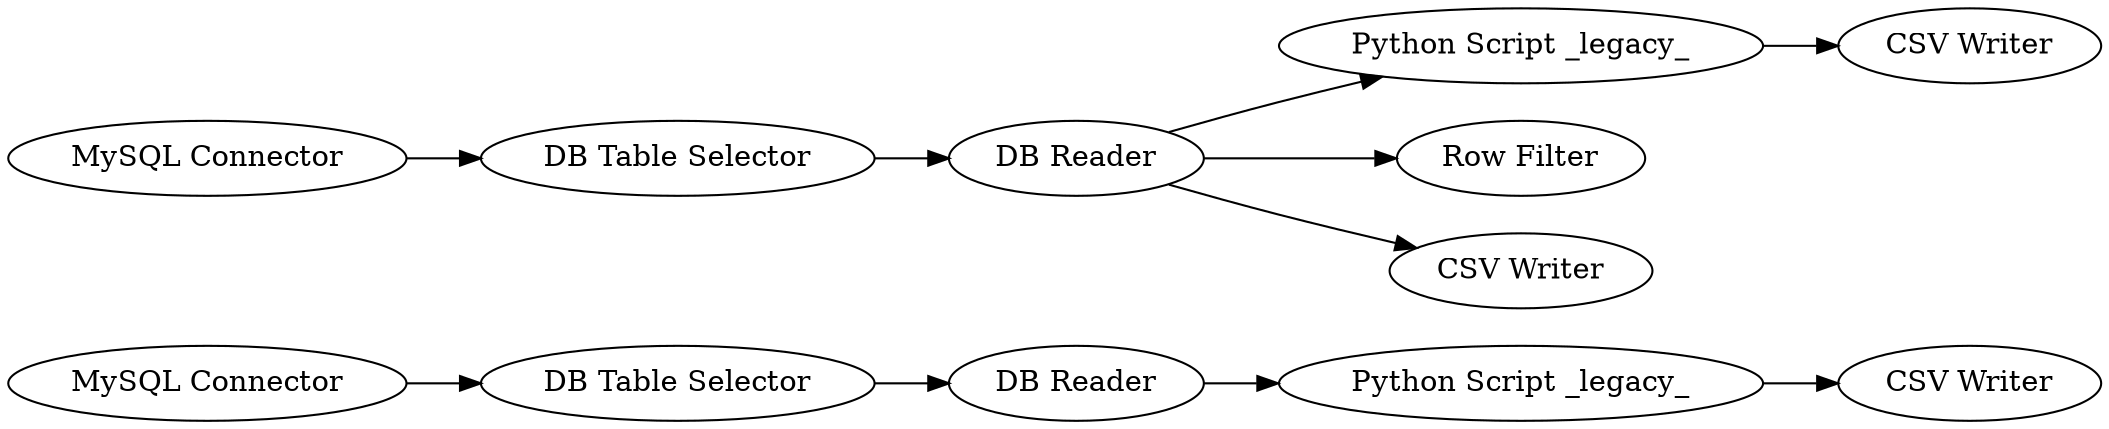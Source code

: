 digraph {
	"3634922542419728500_11" [label="CSV Writer"]
	"3634922542419728500_1" [label="MySQL Connector"]
	"3634922542419728500_8" [label="CSV Writer"]
	"3634922542419728500_7" [label="Python Script _legacy_"]
	"3634922542419728500_13" [label="MySQL Connector"]
	"3634922542419728500_14" [label="DB Table Selector"]
	"3634922542419728500_15" [label="DB Reader"]
	"3634922542419728500_3" [label="DB Reader"]
	"3634922542419728500_10" [label="Python Script _legacy_"]
	"3634922542419728500_9" [label="Row Filter"]
	"3634922542419728500_4" [label="CSV Writer"]
	"3634922542419728500_2" [label="DB Table Selector"]
	"3634922542419728500_3" -> "3634922542419728500_7"
	"3634922542419728500_14" -> "3634922542419728500_15"
	"3634922542419728500_7" -> "3634922542419728500_8"
	"3634922542419728500_3" -> "3634922542419728500_9"
	"3634922542419728500_2" -> "3634922542419728500_3"
	"3634922542419728500_13" -> "3634922542419728500_14"
	"3634922542419728500_1" -> "3634922542419728500_2"
	"3634922542419728500_15" -> "3634922542419728500_10"
	"3634922542419728500_3" -> "3634922542419728500_4"
	"3634922542419728500_10" -> "3634922542419728500_11"
	rankdir=LR
}
